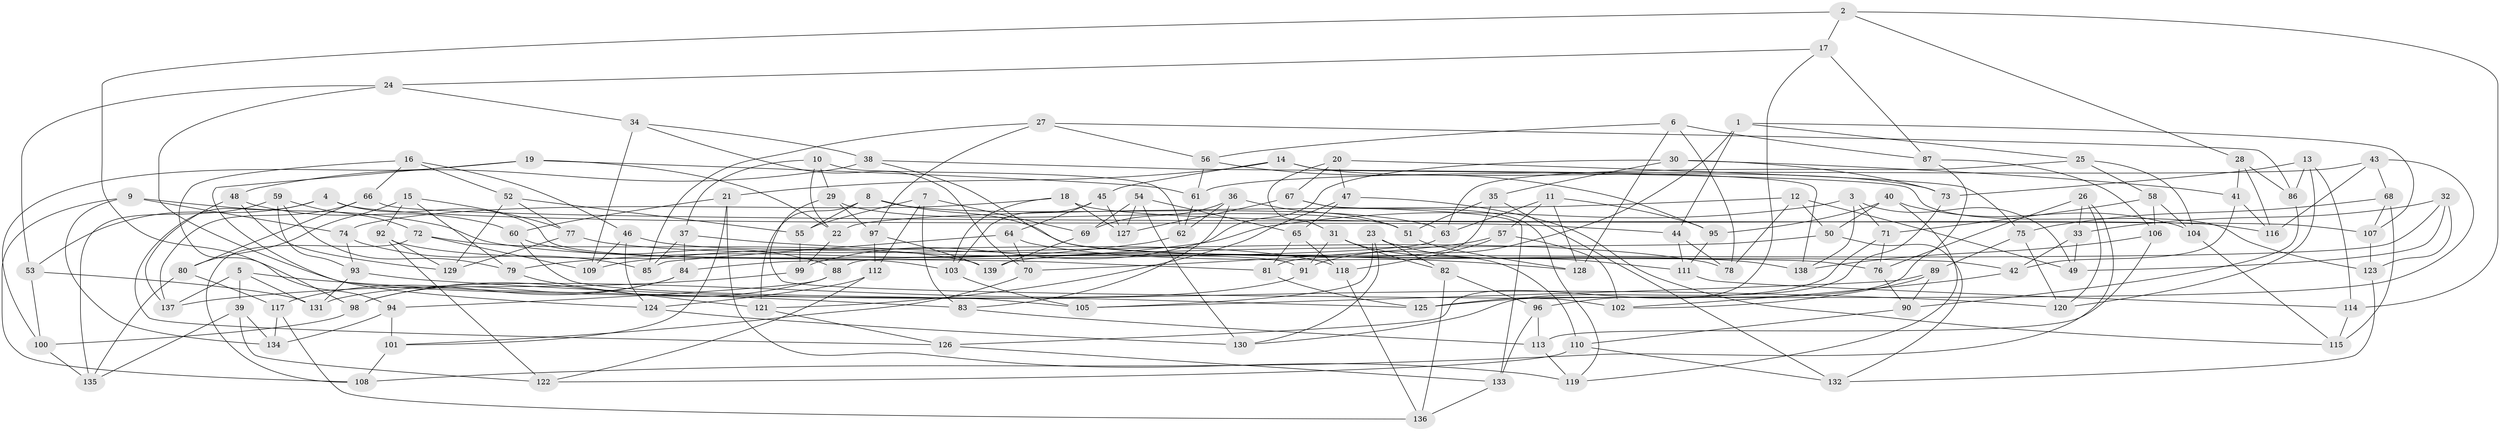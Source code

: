 // Generated by graph-tools (version 1.1) at 2025/50/03/09/25 03:50:53]
// undirected, 139 vertices, 278 edges
graph export_dot {
graph [start="1"]
  node [color=gray90,style=filled];
  1;
  2;
  3;
  4;
  5;
  6;
  7;
  8;
  9;
  10;
  11;
  12;
  13;
  14;
  15;
  16;
  17;
  18;
  19;
  20;
  21;
  22;
  23;
  24;
  25;
  26;
  27;
  28;
  29;
  30;
  31;
  32;
  33;
  34;
  35;
  36;
  37;
  38;
  39;
  40;
  41;
  42;
  43;
  44;
  45;
  46;
  47;
  48;
  49;
  50;
  51;
  52;
  53;
  54;
  55;
  56;
  57;
  58;
  59;
  60;
  61;
  62;
  63;
  64;
  65;
  66;
  67;
  68;
  69;
  70;
  71;
  72;
  73;
  74;
  75;
  76;
  77;
  78;
  79;
  80;
  81;
  82;
  83;
  84;
  85;
  86;
  87;
  88;
  89;
  90;
  91;
  92;
  93;
  94;
  95;
  96;
  97;
  98;
  99;
  100;
  101;
  102;
  103;
  104;
  105;
  106;
  107;
  108;
  109;
  110;
  111;
  112;
  113;
  114;
  115;
  116;
  117;
  118;
  119;
  120;
  121;
  122;
  123;
  124;
  125;
  126;
  127;
  128;
  129;
  130;
  131;
  132;
  133;
  134;
  135;
  136;
  137;
  138;
  139;
  1 -- 107;
  1 -- 44;
  1 -- 91;
  1 -- 25;
  2 -- 94;
  2 -- 17;
  2 -- 114;
  2 -- 28;
  3 -- 109;
  3 -- 49;
  3 -- 71;
  3 -- 138;
  4 -- 53;
  4 -- 44;
  4 -- 91;
  4 -- 126;
  5 -- 131;
  5 -- 83;
  5 -- 137;
  5 -- 39;
  6 -- 128;
  6 -- 56;
  6 -- 78;
  6 -- 87;
  7 -- 69;
  7 -- 83;
  7 -- 55;
  7 -- 112;
  8 -- 121;
  8 -- 42;
  8 -- 63;
  8 -- 55;
  9 -- 108;
  9 -- 134;
  9 -- 81;
  9 -- 74;
  10 -- 37;
  10 -- 29;
  10 -- 22;
  10 -- 62;
  11 -- 57;
  11 -- 63;
  11 -- 128;
  11 -- 95;
  12 -- 49;
  12 -- 50;
  12 -- 78;
  12 -- 22;
  13 -- 114;
  13 -- 120;
  13 -- 86;
  13 -- 73;
  14 -- 45;
  14 -- 138;
  14 -- 21;
  14 -- 73;
  15 -- 92;
  15 -- 79;
  15 -- 77;
  15 -- 80;
  16 -- 46;
  16 -- 66;
  16 -- 52;
  16 -- 98;
  17 -- 126;
  17 -- 24;
  17 -- 87;
  18 -- 127;
  18 -- 74;
  18 -- 103;
  18 -- 116;
  19 -- 22;
  19 -- 100;
  19 -- 124;
  19 -- 61;
  20 -- 67;
  20 -- 47;
  20 -- 75;
  20 -- 31;
  21 -- 60;
  21 -- 101;
  21 -- 119;
  22 -- 99;
  23 -- 82;
  23 -- 111;
  23 -- 105;
  23 -- 130;
  24 -- 53;
  24 -- 34;
  24 -- 125;
  25 -- 104;
  25 -- 58;
  25 -- 63;
  26 -- 33;
  26 -- 108;
  26 -- 76;
  26 -- 120;
  27 -- 56;
  27 -- 97;
  27 -- 85;
  27 -- 86;
  28 -- 86;
  28 -- 41;
  28 -- 116;
  29 -- 51;
  29 -- 102;
  29 -- 97;
  30 -- 41;
  30 -- 73;
  30 -- 35;
  30 -- 99;
  31 -- 91;
  31 -- 110;
  31 -- 82;
  32 -- 33;
  32 -- 123;
  32 -- 88;
  32 -- 49;
  33 -- 42;
  33 -- 49;
  34 -- 38;
  34 -- 109;
  34 -- 70;
  35 -- 51;
  35 -- 132;
  35 -- 81;
  36 -- 83;
  36 -- 62;
  36 -- 51;
  36 -- 69;
  37 -- 84;
  37 -- 128;
  37 -- 85;
  38 -- 76;
  38 -- 123;
  38 -- 48;
  39 -- 134;
  39 -- 122;
  39 -- 135;
  40 -- 95;
  40 -- 104;
  40 -- 119;
  40 -- 50;
  41 -- 116;
  41 -- 42;
  42 -- 102;
  43 -- 125;
  43 -- 61;
  43 -- 116;
  43 -- 68;
  44 -- 78;
  44 -- 111;
  45 -- 64;
  45 -- 127;
  45 -- 103;
  46 -- 124;
  46 -- 109;
  46 -- 118;
  47 -- 121;
  47 -- 65;
  47 -- 115;
  48 -- 129;
  48 -- 137;
  48 -- 60;
  50 -- 139;
  50 -- 132;
  51 -- 128;
  52 -- 129;
  52 -- 77;
  52 -- 55;
  53 -- 100;
  53 -- 131;
  54 -- 69;
  54 -- 130;
  54 -- 65;
  54 -- 127;
  55 -- 99;
  56 -- 61;
  56 -- 95;
  57 -- 118;
  57 -- 70;
  57 -- 102;
  58 -- 71;
  58 -- 104;
  58 -- 106;
  59 -- 93;
  59 -- 79;
  59 -- 72;
  59 -- 135;
  60 -- 88;
  60 -- 105;
  61 -- 62;
  62 -- 79;
  63 -- 84;
  64 -- 70;
  64 -- 85;
  64 -- 138;
  65 -- 81;
  65 -- 118;
  66 -- 137;
  66 -- 107;
  66 -- 80;
  67 -- 127;
  67 -- 119;
  67 -- 133;
  68 -- 107;
  68 -- 115;
  68 -- 75;
  69 -- 139;
  70 -- 101;
  71 -- 76;
  71 -- 125;
  72 -- 108;
  72 -- 109;
  72 -- 139;
  73 -- 130;
  74 -- 93;
  74 -- 85;
  75 -- 120;
  75 -- 89;
  76 -- 90;
  77 -- 129;
  77 -- 78;
  79 -- 121;
  80 -- 117;
  80 -- 135;
  81 -- 125;
  82 -- 96;
  82 -- 136;
  83 -- 113;
  84 -- 98;
  84 -- 117;
  86 -- 90;
  87 -- 96;
  87 -- 106;
  88 -- 94;
  88 -- 98;
  89 -- 105;
  89 -- 90;
  89 -- 102;
  90 -- 110;
  91 -- 131;
  92 -- 129;
  92 -- 103;
  92 -- 122;
  93 -- 120;
  93 -- 131;
  94 -- 101;
  94 -- 134;
  95 -- 111;
  96 -- 133;
  96 -- 113;
  97 -- 112;
  97 -- 139;
  98 -- 100;
  99 -- 137;
  100 -- 135;
  101 -- 108;
  103 -- 105;
  104 -- 115;
  106 -- 113;
  106 -- 138;
  107 -- 123;
  110 -- 122;
  110 -- 132;
  111 -- 114;
  112 -- 124;
  112 -- 122;
  113 -- 119;
  114 -- 115;
  117 -- 136;
  117 -- 134;
  118 -- 136;
  121 -- 126;
  123 -- 132;
  124 -- 130;
  126 -- 133;
  133 -- 136;
}
